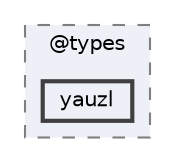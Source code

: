 digraph "C:/Users/arisc/OneDrive/Documents/GitHub/FINAL/EcoEats-Project/node_modules/@types/yauzl"
{
 // LATEX_PDF_SIZE
  bgcolor="transparent";
  edge [fontname=Helvetica,fontsize=10,labelfontname=Helvetica,labelfontsize=10];
  node [fontname=Helvetica,fontsize=10,shape=box,height=0.2,width=0.4];
  compound=true
  subgraph clusterdir_fcfbd2bcc1e777bae19fd8075af818f1 {
    graph [ bgcolor="#edf0f7", pencolor="grey50", label="@types", fontname=Helvetica,fontsize=10 style="filled,dashed", URL="dir_fcfbd2bcc1e777bae19fd8075af818f1.html",tooltip=""]
  dir_8546655c26dde88169d98a313f852d2d [label="yauzl", fillcolor="#edf0f7", color="grey25", style="filled,bold", URL="dir_8546655c26dde88169d98a313f852d2d.html",tooltip=""];
  }
}
